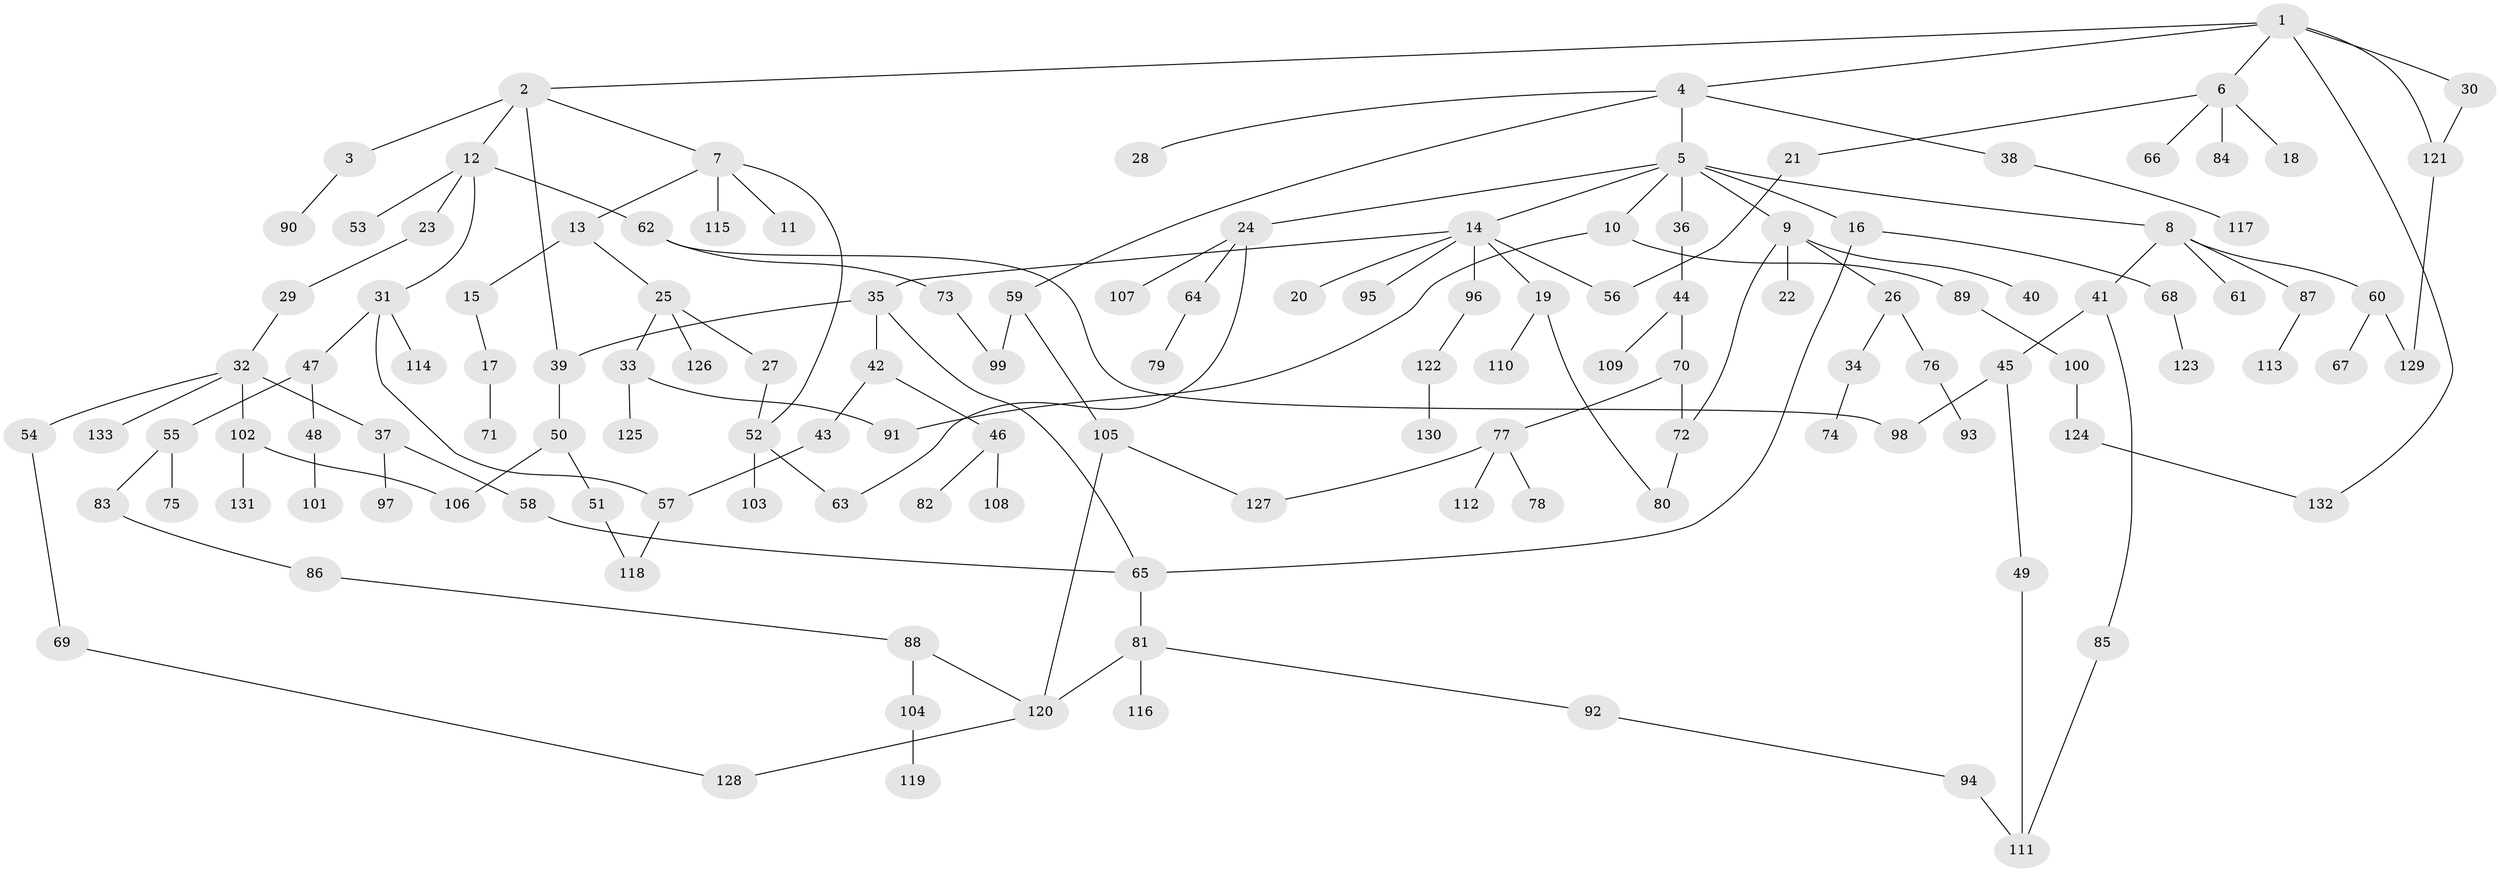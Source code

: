// Generated by graph-tools (version 1.1) at 2025/10/02/27/25 16:10:52]
// undirected, 133 vertices, 155 edges
graph export_dot {
graph [start="1"]
  node [color=gray90,style=filled];
  1;
  2;
  3;
  4;
  5;
  6;
  7;
  8;
  9;
  10;
  11;
  12;
  13;
  14;
  15;
  16;
  17;
  18;
  19;
  20;
  21;
  22;
  23;
  24;
  25;
  26;
  27;
  28;
  29;
  30;
  31;
  32;
  33;
  34;
  35;
  36;
  37;
  38;
  39;
  40;
  41;
  42;
  43;
  44;
  45;
  46;
  47;
  48;
  49;
  50;
  51;
  52;
  53;
  54;
  55;
  56;
  57;
  58;
  59;
  60;
  61;
  62;
  63;
  64;
  65;
  66;
  67;
  68;
  69;
  70;
  71;
  72;
  73;
  74;
  75;
  76;
  77;
  78;
  79;
  80;
  81;
  82;
  83;
  84;
  85;
  86;
  87;
  88;
  89;
  90;
  91;
  92;
  93;
  94;
  95;
  96;
  97;
  98;
  99;
  100;
  101;
  102;
  103;
  104;
  105;
  106;
  107;
  108;
  109;
  110;
  111;
  112;
  113;
  114;
  115;
  116;
  117;
  118;
  119;
  120;
  121;
  122;
  123;
  124;
  125;
  126;
  127;
  128;
  129;
  130;
  131;
  132;
  133;
  1 -- 2;
  1 -- 4;
  1 -- 6;
  1 -- 30;
  1 -- 121;
  1 -- 132;
  2 -- 3;
  2 -- 7;
  2 -- 12;
  2 -- 39;
  3 -- 90;
  4 -- 5;
  4 -- 28;
  4 -- 38;
  4 -- 59;
  5 -- 8;
  5 -- 9;
  5 -- 10;
  5 -- 14;
  5 -- 16;
  5 -- 24;
  5 -- 36;
  6 -- 18;
  6 -- 21;
  6 -- 66;
  6 -- 84;
  7 -- 11;
  7 -- 13;
  7 -- 115;
  7 -- 52;
  8 -- 41;
  8 -- 60;
  8 -- 61;
  8 -- 87;
  9 -- 22;
  9 -- 26;
  9 -- 40;
  9 -- 72;
  10 -- 89;
  10 -- 91;
  12 -- 23;
  12 -- 31;
  12 -- 53;
  12 -- 62;
  13 -- 15;
  13 -- 25;
  14 -- 19;
  14 -- 20;
  14 -- 35;
  14 -- 95;
  14 -- 96;
  14 -- 56;
  15 -- 17;
  16 -- 68;
  16 -- 65;
  17 -- 71;
  19 -- 80;
  19 -- 110;
  21 -- 56;
  23 -- 29;
  24 -- 63;
  24 -- 64;
  24 -- 107;
  25 -- 27;
  25 -- 33;
  25 -- 126;
  26 -- 34;
  26 -- 76;
  27 -- 52;
  29 -- 32;
  30 -- 121;
  31 -- 47;
  31 -- 57;
  31 -- 114;
  32 -- 37;
  32 -- 54;
  32 -- 102;
  32 -- 133;
  33 -- 91;
  33 -- 125;
  34 -- 74;
  35 -- 39;
  35 -- 42;
  35 -- 65;
  36 -- 44;
  37 -- 58;
  37 -- 97;
  38 -- 117;
  39 -- 50;
  41 -- 45;
  41 -- 85;
  42 -- 43;
  42 -- 46;
  43 -- 57;
  44 -- 70;
  44 -- 109;
  45 -- 49;
  45 -- 98;
  46 -- 82;
  46 -- 108;
  47 -- 48;
  47 -- 55;
  48 -- 101;
  49 -- 111;
  50 -- 51;
  50 -- 106;
  51 -- 118;
  52 -- 103;
  52 -- 63;
  54 -- 69;
  55 -- 75;
  55 -- 83;
  57 -- 118;
  58 -- 65;
  59 -- 105;
  59 -- 99;
  60 -- 67;
  60 -- 129;
  62 -- 73;
  62 -- 98;
  64 -- 79;
  65 -- 81;
  68 -- 123;
  69 -- 128;
  70 -- 72;
  70 -- 77;
  72 -- 80;
  73 -- 99;
  76 -- 93;
  77 -- 78;
  77 -- 112;
  77 -- 127;
  81 -- 92;
  81 -- 116;
  81 -- 120;
  83 -- 86;
  85 -- 111;
  86 -- 88;
  87 -- 113;
  88 -- 104;
  88 -- 120;
  89 -- 100;
  92 -- 94;
  94 -- 111;
  96 -- 122;
  100 -- 124;
  102 -- 131;
  102 -- 106;
  104 -- 119;
  105 -- 127;
  105 -- 120;
  120 -- 128;
  121 -- 129;
  122 -- 130;
  124 -- 132;
}
